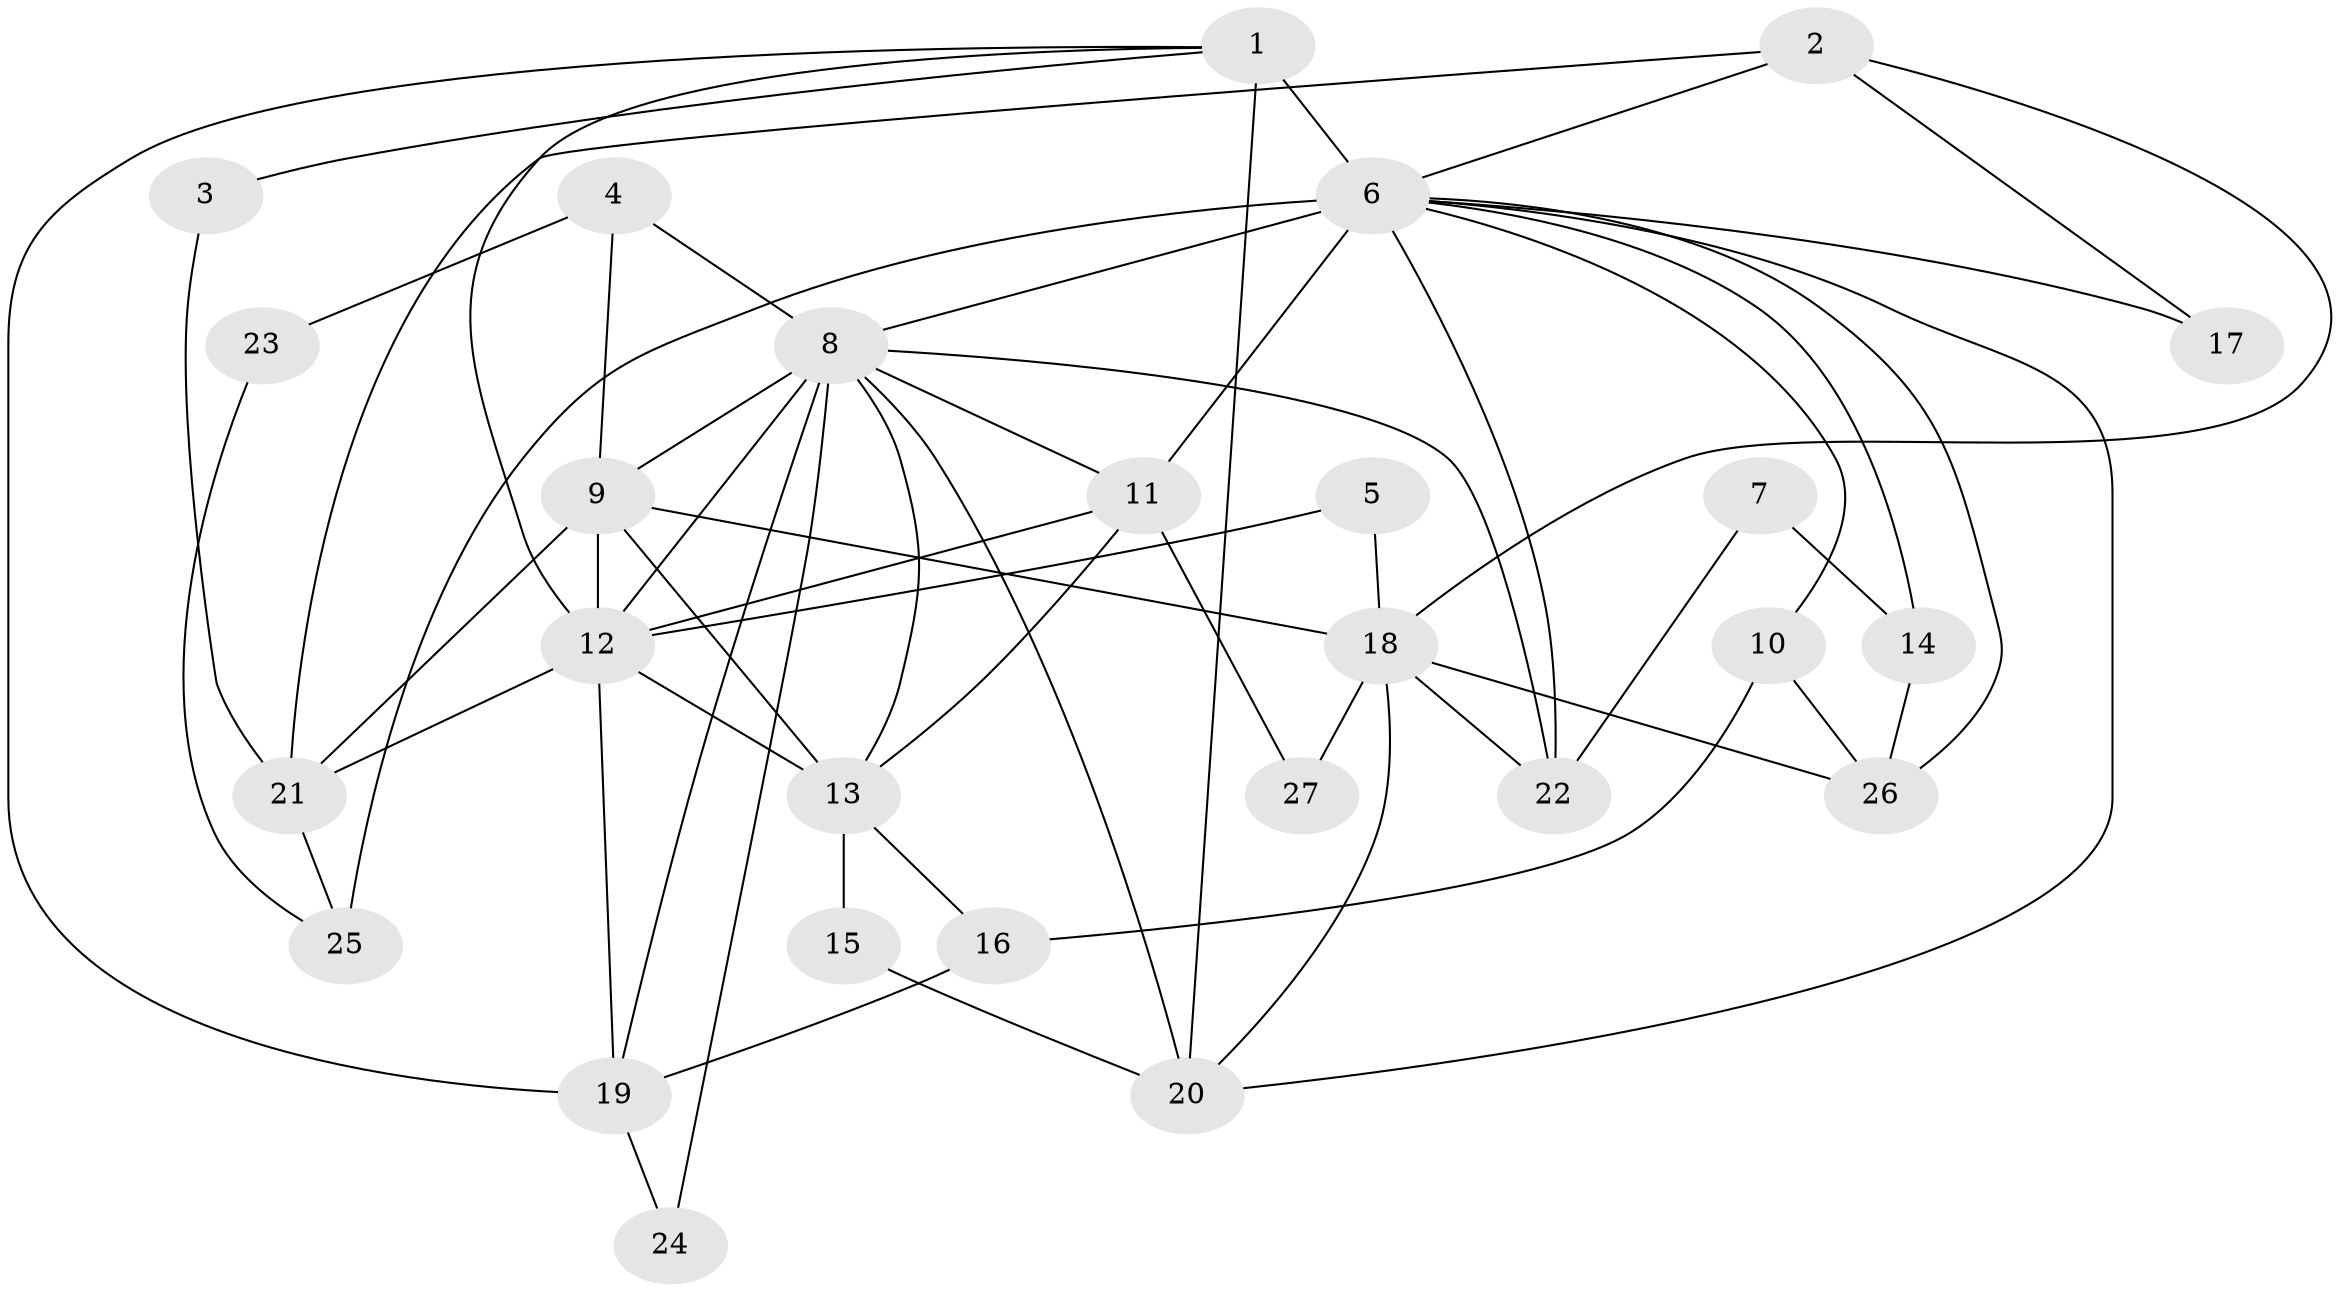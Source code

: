 // original degree distribution, {2: 0.20754716981132076, 4: 0.2641509433962264, 3: 0.16981132075471697, 6: 0.03773584905660377, 7: 0.05660377358490566, 5: 0.24528301886792453, 9: 0.018867924528301886}
// Generated by graph-tools (version 1.1) at 2025/36/03/09/25 02:36:26]
// undirected, 27 vertices, 58 edges
graph export_dot {
graph [start="1"]
  node [color=gray90,style=filled];
  1;
  2;
  3;
  4;
  5;
  6;
  7;
  8;
  9;
  10;
  11;
  12;
  13;
  14;
  15;
  16;
  17;
  18;
  19;
  20;
  21;
  22;
  23;
  24;
  25;
  26;
  27;
  1 -- 3 [weight=1.0];
  1 -- 6 [weight=3.0];
  1 -- 12 [weight=1.0];
  1 -- 19 [weight=1.0];
  1 -- 20 [weight=2.0];
  2 -- 6 [weight=1.0];
  2 -- 17 [weight=1.0];
  2 -- 18 [weight=1.0];
  2 -- 21 [weight=1.0];
  3 -- 21 [weight=1.0];
  4 -- 8 [weight=1.0];
  4 -- 9 [weight=1.0];
  4 -- 23 [weight=1.0];
  5 -- 12 [weight=1.0];
  5 -- 18 [weight=1.0];
  6 -- 8 [weight=2.0];
  6 -- 10 [weight=1.0];
  6 -- 11 [weight=1.0];
  6 -- 14 [weight=1.0];
  6 -- 17 [weight=1.0];
  6 -- 20 [weight=1.0];
  6 -- 22 [weight=1.0];
  6 -- 25 [weight=2.0];
  6 -- 26 [weight=1.0];
  7 -- 14 [weight=1.0];
  7 -- 22 [weight=1.0];
  8 -- 9 [weight=2.0];
  8 -- 11 [weight=1.0];
  8 -- 12 [weight=3.0];
  8 -- 13 [weight=1.0];
  8 -- 19 [weight=1.0];
  8 -- 20 [weight=1.0];
  8 -- 22 [weight=1.0];
  8 -- 24 [weight=1.0];
  9 -- 12 [weight=1.0];
  9 -- 13 [weight=6.0];
  9 -- 18 [weight=1.0];
  9 -- 21 [weight=1.0];
  10 -- 16 [weight=1.0];
  10 -- 26 [weight=1.0];
  11 -- 12 [weight=2.0];
  11 -- 13 [weight=2.0];
  11 -- 27 [weight=1.0];
  12 -- 13 [weight=3.0];
  12 -- 19 [weight=1.0];
  12 -- 21 [weight=1.0];
  13 -- 15 [weight=1.0];
  13 -- 16 [weight=1.0];
  14 -- 26 [weight=1.0];
  15 -- 20 [weight=1.0];
  16 -- 19 [weight=1.0];
  18 -- 20 [weight=1.0];
  18 -- 22 [weight=1.0];
  18 -- 26 [weight=1.0];
  18 -- 27 [weight=1.0];
  19 -- 24 [weight=1.0];
  21 -- 25 [weight=1.0];
  23 -- 25 [weight=1.0];
}

